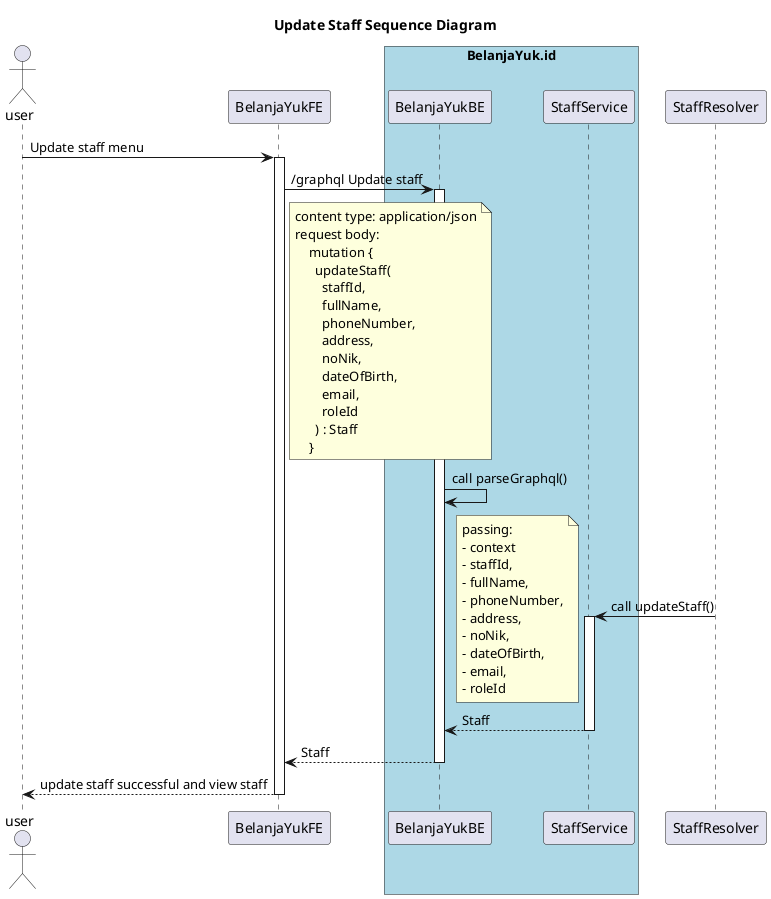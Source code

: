 @startuml
title: Update Staff Sequence Diagram
actor user
participant BelanjaYukFE
box "BelanjaYuk.id" #LightBlue
participant BelanjaYukBE
participant StaffService
end box

user -> BelanjaYukFE ++ : Update staff menu
BelanjaYukFE -> BelanjaYukBE ++ : /graphql Update staff
    note right of BelanjaYukFE
    content type: application/json
    request body:
        mutation {
          updateStaff(
            staffId,
            fullName,
            phoneNumber,
            address,
            noNik,
            dateOfBirth,
            email,
            roleId
          ) : Staff
        }
    end note
BelanjaYukBE -> BelanjaYukBE : call parseGraphql()
StaffResolver -> StaffService ++ : call updateStaff()
    note left
    passing:
    - context
    - staffId,
    - fullName,
    - phoneNumber,
    - address,
    - noNik,
    - dateOfBirth,
    - email,
    - roleId
    end note
StaffService --> BelanjaYukBE -- : Staff
BelanjaYukBE --> BelanjaYukFE -- : Staff
BelanjaYukFE --> user --: update staff successful and view staff
@enduml